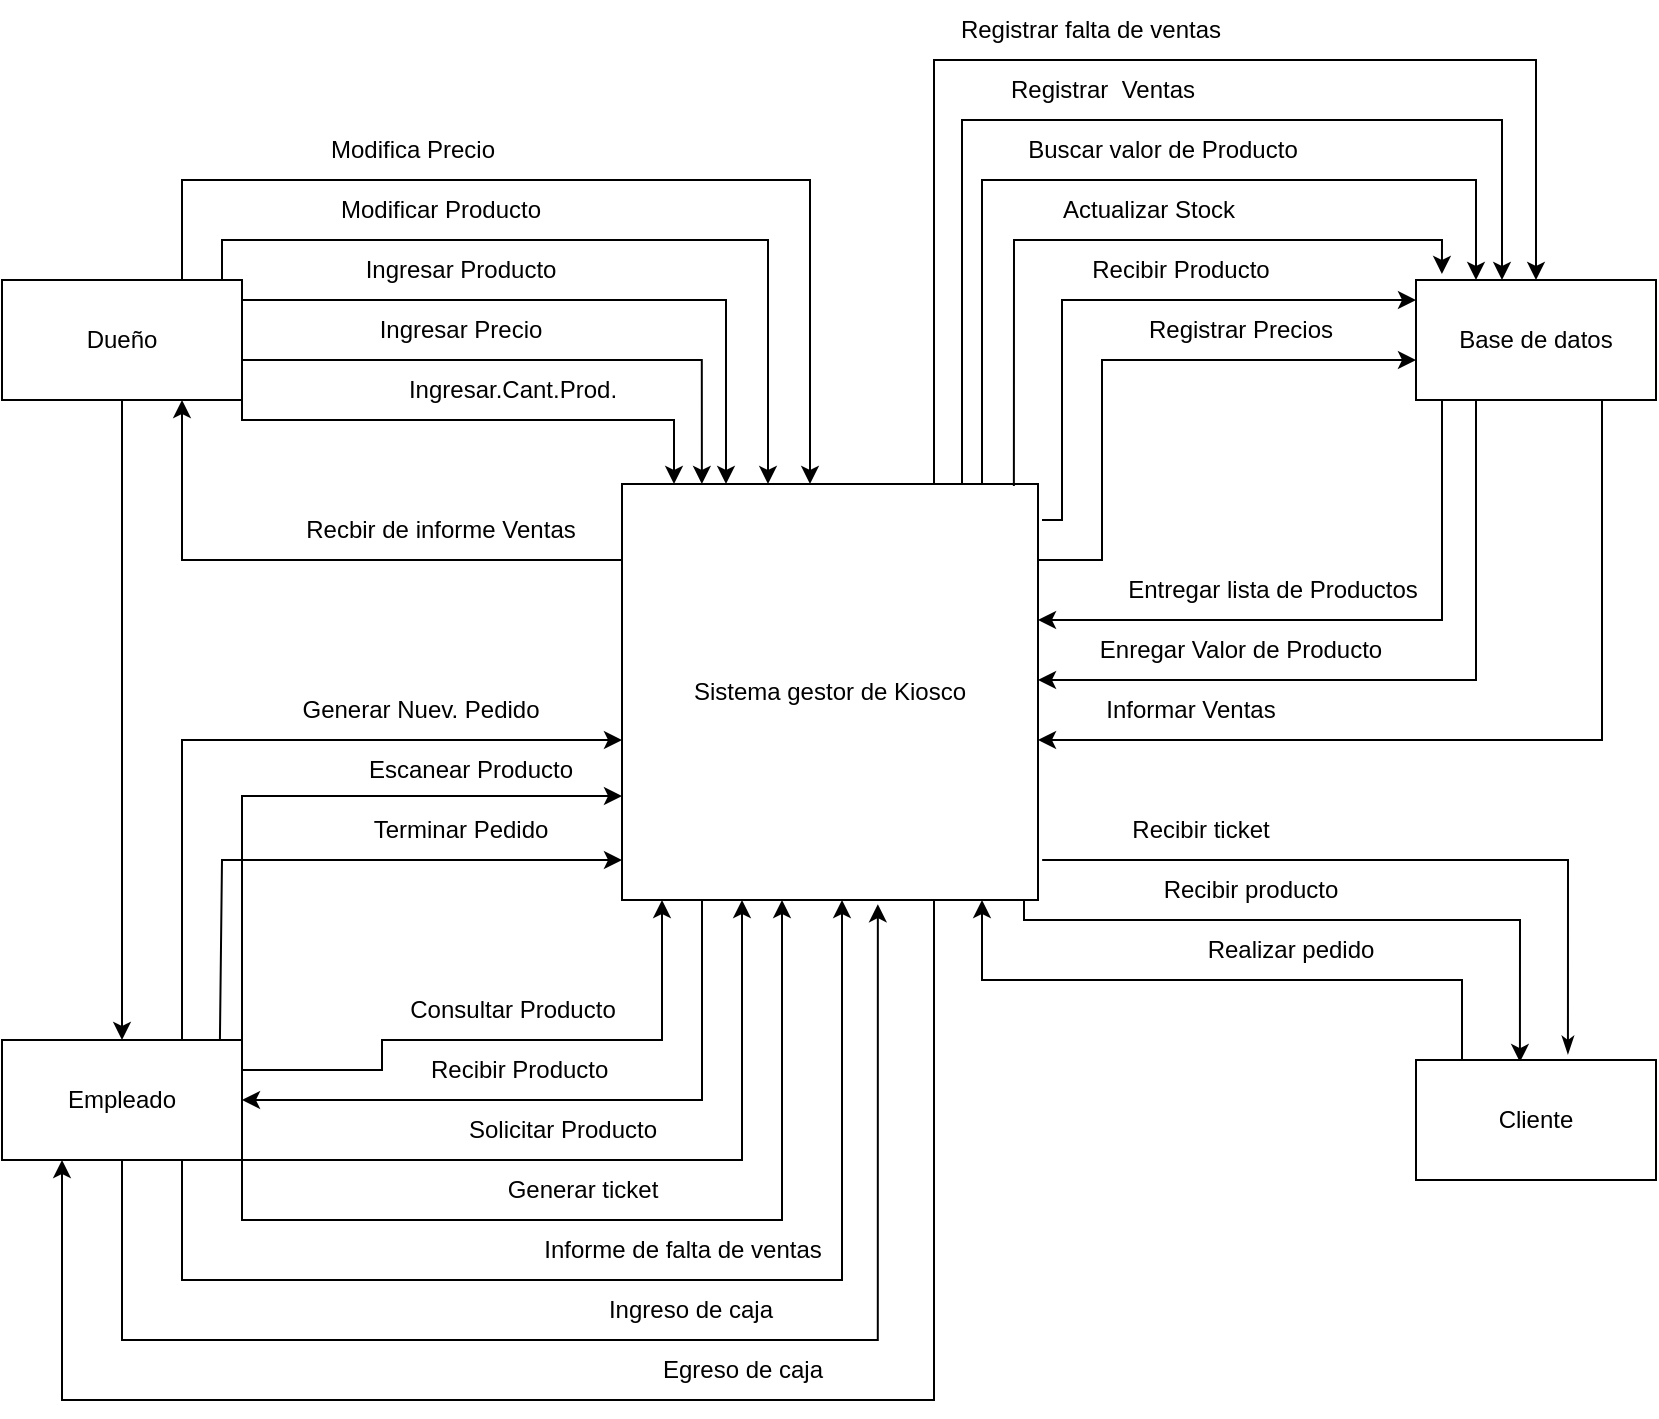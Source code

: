 <mxfile version="21.5.0" type="google">
  <diagram name="Página-1" id="lo0oSJ6N8q5uWb_bUlLJ">
    <mxGraphModel grid="1" page="1" gridSize="10" guides="1" tooltips="1" connect="1" arrows="1" fold="1" pageScale="1" pageWidth="827" pageHeight="1169" math="0" shadow="0">
      <root>
        <mxCell id="0" />
        <mxCell id="1" parent="0" />
        <mxCell id="IxUwiC5-NSyks6gy2jnq-21" style="edgeStyle=orthogonalEdgeStyle;rounded=0;orthogonalLoop=1;jettySize=auto;html=1;entryX=1;entryY=0.5;entryDx=0;entryDy=0;" edge="1" parent="1" source="IxUwiC5-NSyks6gy2jnq-2" target="IxUwiC5-NSyks6gy2jnq-5">
          <mxGeometry relative="1" as="geometry">
            <mxPoint x="440" y="640" as="sourcePoint" />
            <Array as="points">
              <mxPoint x="350" y="690" />
            </Array>
          </mxGeometry>
        </mxCell>
        <mxCell id="IxUwiC5-NSyks6gy2jnq-26" style="edgeStyle=orthogonalEdgeStyle;rounded=0;orthogonalLoop=1;jettySize=auto;html=1;exitX=0.75;exitY=0;exitDx=0;exitDy=0;" edge="1" parent="1" source="IxUwiC5-NSyks6gy2jnq-2" target="IxUwiC5-NSyks6gy2jnq-4">
          <mxGeometry relative="1" as="geometry">
            <Array as="points">
              <mxPoint x="480" y="382" />
              <mxPoint x="480" y="200" />
              <mxPoint x="750" y="200" />
            </Array>
          </mxGeometry>
        </mxCell>
        <mxCell id="IxUwiC5-NSyks6gy2jnq-28" style="edgeStyle=orthogonalEdgeStyle;rounded=0;orthogonalLoop=1;jettySize=auto;html=1;exitX=1;exitY=0;exitDx=0;exitDy=0;entryX=0.25;entryY=0;entryDx=0;entryDy=0;" edge="1" parent="1" source="IxUwiC5-NSyks6gy2jnq-2" target="IxUwiC5-NSyks6gy2jnq-4">
          <mxGeometry relative="1" as="geometry">
            <Array as="points">
              <mxPoint x="490" y="382" />
              <mxPoint x="490" y="230" />
              <mxPoint x="737" y="230" />
            </Array>
          </mxGeometry>
        </mxCell>
        <mxCell id="O5Yv4fszW4uxjOLviQT7-15" style="edgeStyle=orthogonalEdgeStyle;rounded=0;orthogonalLoop=1;jettySize=auto;html=1;exitX=1;exitY=0.25;exitDx=0;exitDy=0;" edge="1" parent="1" source="IxUwiC5-NSyks6gy2jnq-2" target="IxUwiC5-NSyks6gy2jnq-4">
          <mxGeometry relative="1" as="geometry">
            <Array as="points">
              <mxPoint x="518" y="420" />
              <mxPoint x="550" y="420" />
              <mxPoint x="550" y="320" />
            </Array>
          </mxGeometry>
        </mxCell>
        <mxCell id="O5Yv4fszW4uxjOLviQT7-17" style="edgeStyle=orthogonalEdgeStyle;rounded=0;orthogonalLoop=1;jettySize=auto;html=1;" edge="1" parent="1" target="IxUwiC5-NSyks6gy2jnq-4">
          <mxGeometry relative="1" as="geometry">
            <mxPoint x="520" y="400" as="sourcePoint" />
            <Array as="points">
              <mxPoint x="530" y="400" />
              <mxPoint x="530" y="290" />
            </Array>
          </mxGeometry>
        </mxCell>
        <mxCell id="O5Yv4fszW4uxjOLviQT7-22" style="edgeStyle=orthogonalEdgeStyle;rounded=0;orthogonalLoop=1;jettySize=auto;html=1;exitX=0.75;exitY=0;exitDx=0;exitDy=0;entryX=0.5;entryY=0;entryDx=0;entryDy=0;" edge="1" parent="1" source="IxUwiC5-NSyks6gy2jnq-2" target="IxUwiC5-NSyks6gy2jnq-4">
          <mxGeometry relative="1" as="geometry">
            <Array as="points">
              <mxPoint x="466" y="170" />
              <mxPoint x="767" y="170" />
            </Array>
          </mxGeometry>
        </mxCell>
        <mxCell id="O5Yv4fszW4uxjOLviQT7-26" style="edgeStyle=orthogonalEdgeStyle;rounded=0;orthogonalLoop=1;jettySize=auto;html=1;exitX=0.75;exitY=1;exitDx=0;exitDy=0;entryX=0.25;entryY=1;entryDx=0;entryDy=0;" edge="1" parent="1" source="IxUwiC5-NSyks6gy2jnq-2" target="IxUwiC5-NSyks6gy2jnq-5">
          <mxGeometry relative="1" as="geometry">
            <Array as="points">
              <mxPoint x="466" y="840" />
              <mxPoint x="30" y="840" />
            </Array>
          </mxGeometry>
        </mxCell>
        <mxCell id="O5Yv4fszW4uxjOLviQT7-36" style="edgeStyle=orthogonalEdgeStyle;rounded=0;orthogonalLoop=1;jettySize=auto;html=1;exitX=0;exitY=0.25;exitDx=0;exitDy=0;entryX=0.75;entryY=1;entryDx=0;entryDy=0;" edge="1" parent="1" source="IxUwiC5-NSyks6gy2jnq-2" target="IxUwiC5-NSyks6gy2jnq-3">
          <mxGeometry relative="1" as="geometry">
            <Array as="points">
              <mxPoint x="310" y="420" />
              <mxPoint x="90" y="420" />
            </Array>
          </mxGeometry>
        </mxCell>
        <mxCell id="IxUwiC5-NSyks6gy2jnq-2" value="Sistema gestor de Kiosco" style="whiteSpace=wrap;html=1;aspect=fixed;" vertex="1" parent="1">
          <mxGeometry x="310" y="382" width="208" height="208" as="geometry" />
        </mxCell>
        <mxCell id="IxUwiC5-NSyks6gy2jnq-8" style="edgeStyle=orthogonalEdgeStyle;rounded=0;orthogonalLoop=1;jettySize=auto;html=1;exitX=1;exitY=0.5;exitDx=0;exitDy=0;entryX=0.192;entryY=0;entryDx=0;entryDy=0;entryPerimeter=0;" edge="1" parent="1" source="IxUwiC5-NSyks6gy2jnq-3" target="IxUwiC5-NSyks6gy2jnq-2">
          <mxGeometry relative="1" as="geometry">
            <mxPoint x="350" y="370" as="targetPoint" />
            <Array as="points">
              <mxPoint x="120" y="320" />
              <mxPoint x="350" y="320" />
            </Array>
          </mxGeometry>
        </mxCell>
        <mxCell id="IxUwiC5-NSyks6gy2jnq-43" style="edgeStyle=orthogonalEdgeStyle;rounded=0;orthogonalLoop=1;jettySize=auto;html=1;exitX=0.5;exitY=1;exitDx=0;exitDy=0;entryX=0.5;entryY=0;entryDx=0;entryDy=0;" edge="1" parent="1" source="IxUwiC5-NSyks6gy2jnq-3" target="IxUwiC5-NSyks6gy2jnq-5">
          <mxGeometry relative="1" as="geometry" />
        </mxCell>
        <mxCell id="O5Yv4fszW4uxjOLviQT7-9" style="edgeStyle=orthogonalEdgeStyle;rounded=0;orthogonalLoop=1;jettySize=auto;html=1;exitX=1;exitY=0.25;exitDx=0;exitDy=0;entryX=0.25;entryY=0;entryDx=0;entryDy=0;" edge="1" parent="1" source="IxUwiC5-NSyks6gy2jnq-3" target="IxUwiC5-NSyks6gy2jnq-2">
          <mxGeometry relative="1" as="geometry">
            <Array as="points">
              <mxPoint x="120" y="290" />
              <mxPoint x="362" y="290" />
            </Array>
          </mxGeometry>
        </mxCell>
        <mxCell id="O5Yv4fszW4uxjOLviQT7-10" style="edgeStyle=orthogonalEdgeStyle;rounded=0;orthogonalLoop=1;jettySize=auto;html=1;exitX=1;exitY=1;exitDx=0;exitDy=0;entryX=0.125;entryY=0;entryDx=0;entryDy=0;entryPerimeter=0;" edge="1" parent="1" source="IxUwiC5-NSyks6gy2jnq-3" target="IxUwiC5-NSyks6gy2jnq-2">
          <mxGeometry relative="1" as="geometry">
            <Array as="points">
              <mxPoint x="120" y="350" />
              <mxPoint x="336" y="350" />
            </Array>
          </mxGeometry>
        </mxCell>
        <mxCell id="O5Yv4fszW4uxjOLviQT7-29" style="edgeStyle=orthogonalEdgeStyle;rounded=0;orthogonalLoop=1;jettySize=auto;html=1;" edge="1" parent="1" source="IxUwiC5-NSyks6gy2jnq-3" target="IxUwiC5-NSyks6gy2jnq-2">
          <mxGeometry relative="1" as="geometry">
            <Array as="points">
              <mxPoint x="110" y="260" />
              <mxPoint x="383" y="260" />
            </Array>
          </mxGeometry>
        </mxCell>
        <mxCell id="O5Yv4fszW4uxjOLviQT7-31" style="edgeStyle=orthogonalEdgeStyle;rounded=0;orthogonalLoop=1;jettySize=auto;html=1;exitX=0.75;exitY=0;exitDx=0;exitDy=0;" edge="1" parent="1" source="IxUwiC5-NSyks6gy2jnq-3" target="IxUwiC5-NSyks6gy2jnq-2">
          <mxGeometry relative="1" as="geometry">
            <Array as="points">
              <mxPoint x="90" y="230" />
              <mxPoint x="404" y="230" />
            </Array>
          </mxGeometry>
        </mxCell>
        <mxCell id="IxUwiC5-NSyks6gy2jnq-3" value="Dueño" style="rounded=0;whiteSpace=wrap;html=1;" vertex="1" parent="1">
          <mxGeometry y="280" width="120" height="60" as="geometry" />
        </mxCell>
        <mxCell id="IxUwiC5-NSyks6gy2jnq-40" style="edgeStyle=orthogonalEdgeStyle;rounded=0;orthogonalLoop=1;jettySize=auto;html=1;exitX=0.5;exitY=1;exitDx=0;exitDy=0;" edge="1" parent="1" source="IxUwiC5-NSyks6gy2jnq-4" target="IxUwiC5-NSyks6gy2jnq-2">
          <mxGeometry relative="1" as="geometry">
            <Array as="points">
              <mxPoint x="800" y="340" />
              <mxPoint x="800" y="510" />
            </Array>
          </mxGeometry>
        </mxCell>
        <mxCell id="O5Yv4fszW4uxjOLviQT7-42" style="edgeStyle=orthogonalEdgeStyle;rounded=0;orthogonalLoop=1;jettySize=auto;html=1;" edge="1" parent="1" target="IxUwiC5-NSyks6gy2jnq-2">
          <mxGeometry relative="1" as="geometry">
            <mxPoint x="720" y="340" as="sourcePoint" />
            <mxPoint x="510" y="450" as="targetPoint" />
            <Array as="points">
              <mxPoint x="720" y="450" />
            </Array>
          </mxGeometry>
        </mxCell>
        <mxCell id="O5Yv4fszW4uxjOLviQT7-43" style="edgeStyle=orthogonalEdgeStyle;rounded=0;orthogonalLoop=1;jettySize=auto;html=1;exitX=0.25;exitY=1;exitDx=0;exitDy=0;" edge="1" parent="1" source="IxUwiC5-NSyks6gy2jnq-4" target="IxUwiC5-NSyks6gy2jnq-2">
          <mxGeometry relative="1" as="geometry">
            <Array as="points">
              <mxPoint x="737" y="480" />
            </Array>
          </mxGeometry>
        </mxCell>
        <mxCell id="IxUwiC5-NSyks6gy2jnq-4" value="Base de datos" style="rounded=0;whiteSpace=wrap;html=1;" vertex="1" parent="1">
          <mxGeometry x="707" y="280" width="120" height="60" as="geometry" />
        </mxCell>
        <mxCell id="IxUwiC5-NSyks6gy2jnq-12" style="edgeStyle=orthogonalEdgeStyle;rounded=0;orthogonalLoop=1;jettySize=auto;html=1;exitX=0.75;exitY=0;exitDx=0;exitDy=0;" edge="1" parent="1" source="IxUwiC5-NSyks6gy2jnq-5" target="IxUwiC5-NSyks6gy2jnq-2">
          <mxGeometry relative="1" as="geometry">
            <Array as="points">
              <mxPoint x="90" y="510" />
            </Array>
          </mxGeometry>
        </mxCell>
        <mxCell id="IxUwiC5-NSyks6gy2jnq-15" style="edgeStyle=orthogonalEdgeStyle;rounded=0;orthogonalLoop=1;jettySize=auto;html=1;exitX=1;exitY=0;exitDx=0;exitDy=0;entryX=0;entryY=0.75;entryDx=0;entryDy=0;" edge="1" parent="1" source="IxUwiC5-NSyks6gy2jnq-5" target="IxUwiC5-NSyks6gy2jnq-2">
          <mxGeometry relative="1" as="geometry">
            <mxPoint x="360" y="540" as="targetPoint" />
            <Array as="points">
              <mxPoint x="120" y="538" />
            </Array>
          </mxGeometry>
        </mxCell>
        <mxCell id="IxUwiC5-NSyks6gy2jnq-19" style="edgeStyle=orthogonalEdgeStyle;rounded=0;orthogonalLoop=1;jettySize=auto;html=1;exitX=1;exitY=0.25;exitDx=0;exitDy=0;" edge="1" parent="1" source="IxUwiC5-NSyks6gy2jnq-5" target="IxUwiC5-NSyks6gy2jnq-2">
          <mxGeometry relative="1" as="geometry">
            <Array as="points">
              <mxPoint x="190" y="675" />
              <mxPoint x="190" y="660" />
              <mxPoint x="330" y="660" />
            </Array>
          </mxGeometry>
        </mxCell>
        <mxCell id="IxUwiC5-NSyks6gy2jnq-23" style="edgeStyle=orthogonalEdgeStyle;rounded=0;orthogonalLoop=1;jettySize=auto;html=1;exitX=1;exitY=0.75;exitDx=0;exitDy=0;" edge="1" parent="1" source="IxUwiC5-NSyks6gy2jnq-5" target="IxUwiC5-NSyks6gy2jnq-2">
          <mxGeometry relative="1" as="geometry">
            <Array as="points">
              <mxPoint x="120" y="720" />
              <mxPoint x="370" y="720" />
            </Array>
          </mxGeometry>
        </mxCell>
        <mxCell id="O5Yv4fszW4uxjOLviQT7-14" style="edgeStyle=orthogonalEdgeStyle;rounded=0;orthogonalLoop=1;jettySize=auto;html=1;exitX=1;exitY=1;exitDx=0;exitDy=0;" edge="1" parent="1" source="IxUwiC5-NSyks6gy2jnq-5" target="IxUwiC5-NSyks6gy2jnq-2">
          <mxGeometry relative="1" as="geometry">
            <Array as="points">
              <mxPoint x="120" y="750" />
              <mxPoint x="390" y="750" />
            </Array>
          </mxGeometry>
        </mxCell>
        <mxCell id="cBA7Tu6H28BtD_wRX-jR-21" style="edgeStyle=orthogonalEdgeStyle;rounded=0;orthogonalLoop=1;jettySize=auto;html=1;exitX=0.75;exitY=1;exitDx=0;exitDy=0;" edge="1" parent="1" source="IxUwiC5-NSyks6gy2jnq-5" target="IxUwiC5-NSyks6gy2jnq-2">
          <mxGeometry relative="1" as="geometry">
            <Array as="points">
              <mxPoint x="90" y="780" />
              <mxPoint x="420" y="780" />
            </Array>
          </mxGeometry>
        </mxCell>
        <mxCell id="O5Yv4fszW4uxjOLviQT7-24" style="edgeStyle=orthogonalEdgeStyle;rounded=0;orthogonalLoop=1;jettySize=auto;html=1;exitX=0.5;exitY=1;exitDx=0;exitDy=0;entryX=0.615;entryY=1.01;entryDx=0;entryDy=0;entryPerimeter=0;" edge="1" parent="1" source="IxUwiC5-NSyks6gy2jnq-5" target="IxUwiC5-NSyks6gy2jnq-2">
          <mxGeometry relative="1" as="geometry">
            <Array as="points">
              <mxPoint x="60" y="810" />
              <mxPoint x="438" y="810" />
            </Array>
          </mxGeometry>
        </mxCell>
        <mxCell id="IxUwiC5-NSyks6gy2jnq-5" value="Empleado" style="rounded=0;whiteSpace=wrap;html=1;" vertex="1" parent="1">
          <mxGeometry y="660" width="120" height="60" as="geometry" />
        </mxCell>
        <mxCell id="IxUwiC5-NSyks6gy2jnq-7" value="Ingresar Producto" style="text;html=1;align=center;verticalAlign=middle;resizable=0;points=[];autosize=1;strokeColor=none;fillColor=none;" vertex="1" parent="1">
          <mxGeometry x="169" y="260" width="120" height="30" as="geometry" />
        </mxCell>
        <mxCell id="IxUwiC5-NSyks6gy2jnq-9" value="Ingresar Precio" style="text;html=1;align=center;verticalAlign=middle;resizable=0;points=[];autosize=1;strokeColor=none;fillColor=none;" vertex="1" parent="1">
          <mxGeometry x="179" y="290" width="100" height="30" as="geometry" />
        </mxCell>
        <mxCell id="IxUwiC5-NSyks6gy2jnq-11" value="Ingresar.Cant.Prod." style="text;html=1;align=center;verticalAlign=middle;resizable=0;points=[];autosize=1;strokeColor=none;fillColor=none;" vertex="1" parent="1">
          <mxGeometry x="190" y="320" width="130" height="30" as="geometry" />
        </mxCell>
        <mxCell id="IxUwiC5-NSyks6gy2jnq-13" value="Generar Nuev. Pedido" style="text;html=1;align=center;verticalAlign=middle;resizable=0;points=[];autosize=1;strokeColor=none;fillColor=none;" vertex="1" parent="1">
          <mxGeometry x="139" y="480" width="140" height="30" as="geometry" />
        </mxCell>
        <mxCell id="IxUwiC5-NSyks6gy2jnq-16" value="Escanear Producto" style="text;html=1;align=center;verticalAlign=middle;resizable=0;points=[];autosize=1;strokeColor=none;fillColor=none;" vertex="1" parent="1">
          <mxGeometry x="169" y="510" width="130" height="30" as="geometry" />
        </mxCell>
        <mxCell id="IxUwiC5-NSyks6gy2jnq-18" value="Terminar Pedido" style="text;html=1;align=center;verticalAlign=middle;resizable=0;points=[];autosize=1;strokeColor=none;fillColor=none;" vertex="1" parent="1">
          <mxGeometry x="174" y="540" width="110" height="30" as="geometry" />
        </mxCell>
        <mxCell id="IxUwiC5-NSyks6gy2jnq-20" value="Consultar Producto" style="text;html=1;align=center;verticalAlign=middle;resizable=0;points=[];autosize=1;strokeColor=none;fillColor=none;" vertex="1" parent="1">
          <mxGeometry x="190" y="630" width="130" height="30" as="geometry" />
        </mxCell>
        <mxCell id="IxUwiC5-NSyks6gy2jnq-22" value="Recibir Producto&amp;nbsp;" style="text;html=1;align=center;verticalAlign=middle;resizable=0;points=[];autosize=1;strokeColor=none;fillColor=none;" vertex="1" parent="1">
          <mxGeometry x="200" y="660" width="120" height="30" as="geometry" />
        </mxCell>
        <mxCell id="IxUwiC5-NSyks6gy2jnq-24" value="Solicitar Producto" style="text;html=1;align=center;verticalAlign=middle;resizable=0;points=[];autosize=1;strokeColor=none;fillColor=none;" vertex="1" parent="1">
          <mxGeometry x="220" y="690" width="120" height="30" as="geometry" />
        </mxCell>
        <mxCell id="IxUwiC5-NSyks6gy2jnq-27" value="Registrar&amp;nbsp; Ventas" style="text;html=1;align=center;verticalAlign=middle;resizable=0;points=[];autosize=1;strokeColor=none;fillColor=none;rotation=0;" vertex="1" parent="1">
          <mxGeometry x="490" y="170" width="120" height="30" as="geometry" />
        </mxCell>
        <mxCell id="IxUwiC5-NSyks6gy2jnq-29" value="Buscar valor de Producto" style="text;html=1;align=center;verticalAlign=middle;resizable=0;points=[];autosize=1;strokeColor=none;fillColor=none;" vertex="1" parent="1">
          <mxGeometry x="500" y="200" width="160" height="30" as="geometry" />
        </mxCell>
        <mxCell id="IxUwiC5-NSyks6gy2jnq-31" value="Actualizar Stock" style="text;html=1;align=center;verticalAlign=middle;resizable=0;points=[];autosize=1;strokeColor=none;fillColor=none;" vertex="1" parent="1">
          <mxGeometry x="518" y="230" width="110" height="30" as="geometry" />
        </mxCell>
        <mxCell id="IxUwiC5-NSyks6gy2jnq-33" value="Recibir Producto" style="text;html=1;align=center;verticalAlign=middle;resizable=0;points=[];autosize=1;strokeColor=none;fillColor=none;" vertex="1" parent="1">
          <mxGeometry x="534" y="260" width="110" height="30" as="geometry" />
        </mxCell>
        <mxCell id="IxUwiC5-NSyks6gy2jnq-35" value="Registrar Precios" style="text;html=1;align=center;verticalAlign=middle;resizable=0;points=[];autosize=1;strokeColor=none;fillColor=none;" vertex="1" parent="1">
          <mxGeometry x="559" y="290" width="120" height="30" as="geometry" />
        </mxCell>
        <mxCell id="IxUwiC5-NSyks6gy2jnq-38" value="Entregar lista de Productos" style="text;html=1;align=center;verticalAlign=middle;resizable=0;points=[];autosize=1;strokeColor=none;fillColor=none;" vertex="1" parent="1">
          <mxGeometry x="550" y="420" width="170" height="30" as="geometry" />
        </mxCell>
        <mxCell id="IxUwiC5-NSyks6gy2jnq-39" value="Enregar Valor de Producto" style="text;html=1;align=center;verticalAlign=middle;resizable=0;points=[];autosize=1;strokeColor=none;fillColor=none;" vertex="1" parent="1">
          <mxGeometry x="539" y="450" width="160" height="30" as="geometry" />
        </mxCell>
        <mxCell id="IxUwiC5-NSyks6gy2jnq-41" value="Informar Ventas" style="text;html=1;align=center;verticalAlign=middle;resizable=0;points=[];autosize=1;strokeColor=none;fillColor=none;" vertex="1" parent="1">
          <mxGeometry x="539" y="480" width="110" height="30" as="geometry" />
        </mxCell>
        <mxCell id="cBA7Tu6H28BtD_wRX-jR-15" style="edgeStyle=orthogonalEdgeStyle;rounded=0;orthogonalLoop=1;jettySize=auto;html=1;exitX=0;exitY=0.5;exitDx=0;exitDy=0;" edge="1" parent="1" source="cBA7Tu6H28BtD_wRX-jR-1" target="IxUwiC5-NSyks6gy2jnq-2">
          <mxGeometry relative="1" as="geometry">
            <mxPoint x="460" y="700" as="targetPoint" />
            <Array as="points">
              <mxPoint x="730" y="700" />
              <mxPoint x="730" y="630" />
              <mxPoint x="490" y="630" />
            </Array>
          </mxGeometry>
        </mxCell>
        <mxCell id="cBA7Tu6H28BtD_wRX-jR-17" style="edgeStyle=orthogonalEdgeStyle;rounded=0;orthogonalLoop=1;jettySize=auto;html=1;entryX=0.433;entryY=0.017;entryDx=0;entryDy=0;entryPerimeter=0;" edge="1" parent="1" target="cBA7Tu6H28BtD_wRX-jR-1">
          <mxGeometry relative="1" as="geometry">
            <Array as="points">
              <mxPoint x="511" y="600" />
              <mxPoint x="759" y="600" />
            </Array>
            <mxPoint x="511" y="590" as="sourcePoint" />
          </mxGeometry>
        </mxCell>
        <mxCell id="cBA7Tu6H28BtD_wRX-jR-19" style="edgeStyle=orthogonalEdgeStyle;rounded=0;orthogonalLoop=1;jettySize=auto;html=1;exitX=1.01;exitY=0.904;exitDx=0;exitDy=0;entryX=0.633;entryY=-0.05;entryDx=0;entryDy=0;entryPerimeter=0;endArrow=classicThin;endFill=1;exitPerimeter=0;" edge="1" parent="1" source="IxUwiC5-NSyks6gy2jnq-2" target="cBA7Tu6H28BtD_wRX-jR-1">
          <mxGeometry relative="1" as="geometry" />
        </mxCell>
        <mxCell id="cBA7Tu6H28BtD_wRX-jR-1" value="Cliente" style="rounded=0;whiteSpace=wrap;html=1;" vertex="1" parent="1">
          <mxGeometry x="707" y="670" width="120" height="60" as="geometry" />
        </mxCell>
        <mxCell id="O5Yv4fszW4uxjOLviQT7-6" value="Recibir ticket" style="text;html=1;align=center;verticalAlign=middle;resizable=0;points=[];autosize=1;strokeColor=none;fillColor=none;" vertex="1" parent="1">
          <mxGeometry x="554" y="540" width="90" height="30" as="geometry" />
        </mxCell>
        <mxCell id="O5Yv4fszW4uxjOLviQT7-8" value="Generar ticket" style="text;html=1;align=center;verticalAlign=middle;resizable=0;points=[];autosize=1;strokeColor=none;fillColor=none;" vertex="1" parent="1">
          <mxGeometry x="240" y="720" width="100" height="30" as="geometry" />
        </mxCell>
        <mxCell id="cBA7Tu6H28BtD_wRX-jR-3" value="" style="endArrow=classic;html=1;rounded=0;entryX=0;entryY=0.904;entryDx=0;entryDy=0;entryPerimeter=0;exitX=0.908;exitY=0;exitDx=0;exitDy=0;exitPerimeter=0;" edge="1" parent="1" source="IxUwiC5-NSyks6gy2jnq-5" target="IxUwiC5-NSyks6gy2jnq-2">
          <mxGeometry width="50" height="50" relative="1" as="geometry">
            <mxPoint x="110" y="650" as="sourcePoint" />
            <mxPoint x="200" y="600" as="targetPoint" />
            <Array as="points">
              <mxPoint x="110" y="570" />
            </Array>
          </mxGeometry>
        </mxCell>
        <mxCell id="cBA7Tu6H28BtD_wRX-jR-6" value="" style="endArrow=classic;html=1;rounded=0;exitX=0.942;exitY=0.005;exitDx=0;exitDy=0;exitPerimeter=0;entryX=0.108;entryY=-0.05;entryDx=0;entryDy=0;entryPerimeter=0;" edge="1" parent="1" source="IxUwiC5-NSyks6gy2jnq-2" target="IxUwiC5-NSyks6gy2jnq-4">
          <mxGeometry width="50" height="50" relative="1" as="geometry">
            <mxPoint x="510" y="380" as="sourcePoint" />
            <mxPoint x="720" y="270" as="targetPoint" />
            <Array as="points">
              <mxPoint x="506" y="260" />
              <mxPoint x="720" y="260" />
            </Array>
          </mxGeometry>
        </mxCell>
        <mxCell id="cBA7Tu6H28BtD_wRX-jR-18" style="edgeStyle=orthogonalEdgeStyle;rounded=0;orthogonalLoop=1;jettySize=auto;html=1;exitX=0.5;exitY=1;exitDx=0;exitDy=0;" edge="1" parent="1">
          <mxGeometry relative="1" as="geometry">
            <mxPoint x="635" y="630" as="sourcePoint" />
            <mxPoint x="635" y="630" as="targetPoint" />
          </mxGeometry>
        </mxCell>
        <mxCell id="O5Yv4fszW4uxjOLviQT7-21" value="Informe de falta de ventas" style="text;html=1;align=center;verticalAlign=middle;resizable=0;points=[];autosize=1;strokeColor=none;fillColor=none;" vertex="1" parent="1">
          <mxGeometry x="260" y="750" width="160" height="30" as="geometry" />
        </mxCell>
        <mxCell id="O5Yv4fszW4uxjOLviQT7-23" value="Registrar falta de ventas" style="text;html=1;align=center;verticalAlign=middle;resizable=0;points=[];autosize=1;strokeColor=none;fillColor=none;" vertex="1" parent="1">
          <mxGeometry x="469" y="140" width="150" height="30" as="geometry" />
        </mxCell>
        <mxCell id="O5Yv4fszW4uxjOLviQT7-25" value="Ingreso de caja" style="text;html=1;align=center;verticalAlign=middle;resizable=0;points=[];autosize=1;strokeColor=none;fillColor=none;" vertex="1" parent="1">
          <mxGeometry x="289" y="780" width="110" height="30" as="geometry" />
        </mxCell>
        <mxCell id="O5Yv4fszW4uxjOLviQT7-28" value="Egreso de caja" style="text;html=1;align=center;verticalAlign=middle;resizable=0;points=[];autosize=1;strokeColor=none;fillColor=none;" vertex="1" parent="1">
          <mxGeometry x="320" y="810" width="100" height="30" as="geometry" />
        </mxCell>
        <mxCell id="O5Yv4fszW4uxjOLviQT7-30" value="Modificar Producto" style="text;html=1;align=center;verticalAlign=middle;resizable=0;points=[];autosize=1;strokeColor=none;fillColor=none;" vertex="1" parent="1">
          <mxGeometry x="159" y="230" width="120" height="30" as="geometry" />
        </mxCell>
        <mxCell id="O5Yv4fszW4uxjOLviQT7-32" value="Modifica Precio" style="text;html=1;align=center;verticalAlign=middle;resizable=0;points=[];autosize=1;strokeColor=none;fillColor=none;" vertex="1" parent="1">
          <mxGeometry x="150" y="200" width="110" height="30" as="geometry" />
        </mxCell>
        <mxCell id="O5Yv4fszW4uxjOLviQT7-37" value="Recbir de informe Ventas" style="text;html=1;align=center;verticalAlign=middle;resizable=0;points=[];autosize=1;strokeColor=none;fillColor=none;" vertex="1" parent="1">
          <mxGeometry x="139" y="390" width="160" height="30" as="geometry" />
        </mxCell>
        <mxCell id="O5Yv4fszW4uxjOLviQT7-44" value="Recibir producto" style="text;html=1;align=center;verticalAlign=middle;resizable=0;points=[];autosize=1;strokeColor=none;fillColor=none;" vertex="1" parent="1">
          <mxGeometry x="569" y="570" width="110" height="30" as="geometry" />
        </mxCell>
        <mxCell id="O5Yv4fszW4uxjOLviQT7-46" value="Realizar pedido" style="text;html=1;align=center;verticalAlign=middle;resizable=0;points=[];autosize=1;strokeColor=none;fillColor=none;" vertex="1" parent="1">
          <mxGeometry x="589" y="600" width="110" height="30" as="geometry" />
        </mxCell>
      </root>
    </mxGraphModel>
  </diagram>
</mxfile>
